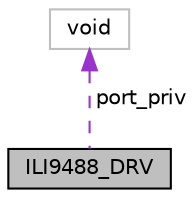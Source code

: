 digraph "ILI9488_DRV"
{
 // INTERACTIVE_SVG=YES
  edge [fontname="Helvetica",fontsize="10",labelfontname="Helvetica",labelfontsize="10"];
  node [fontname="Helvetica",fontsize="10",shape=record];
  Node1 [label="ILI9488_DRV",height=0.2,width=0.4,color="black", fillcolor="grey75", style="filled", fontcolor="black"];
  Node2 -> Node1 [dir="back",color="darkorchid3",fontsize="10",style="dashed",label=" port_priv" ,fontname="Helvetica"];
  Node2 [label="void",height=0.2,width=0.4,color="grey75", fillcolor="white", style="filled"];
}
